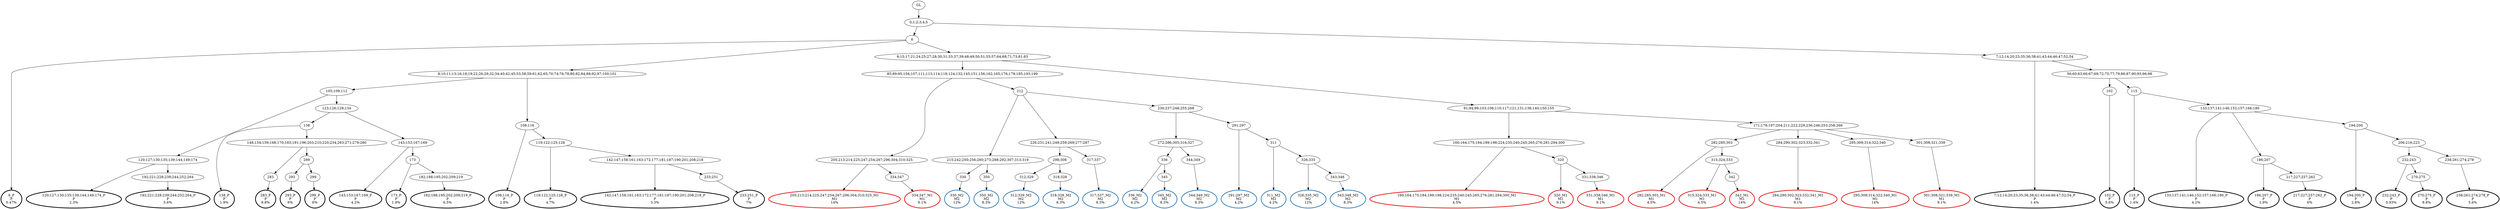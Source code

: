 digraph T {
	{
		rank=same
		109 [penwidth=3,colorscheme=set19,color=0,label="6_P\nP\n0.47%"]
		105 [penwidth=3,colorscheme=set19,color=0,label="120;127;130;135;139;144;149;174_P\nP\n2.3%"]
		103 [penwidth=3,colorscheme=set19,color=0,label="192;221;228;239;244;252;264_P\nP\n5.6%"]
		100 [penwidth=3,colorscheme=set19,color=0,label="138_P\nP\n1.9%"]
		97 [penwidth=3,colorscheme=set19,color=0,label="283_P\nP\n8.8%"]
		94 [penwidth=3,colorscheme=set19,color=0,label="293_P\nP\n6%"]
		92 [penwidth=3,colorscheme=set19,color=0,label="299_P\nP\n6%"]
		90 [penwidth=3,colorscheme=set19,color=0,label="143;153;167;169_P\nP\n4.2%"]
		88 [penwidth=3,colorscheme=set19,color=0,label="173_P\nP\n1.9%"]
		86 [penwidth=3,colorscheme=set19,color=0,label="182;188;195;202;209;219_P\nP\n6.5%"]
		84 [penwidth=3,colorscheme=set19,color=0,label="108;116_P\nP\n2.8%"]
		82 [penwidth=3,colorscheme=set19,color=0,label="119;122;125;128_P\nP\n4.7%"]
		80 [penwidth=3,colorscheme=set19,color=0,label="142;147;158;161;163;172;177;181;187;190;201;208;218_P\nP\n3.3%"]
		78 [penwidth=3,colorscheme=set19,color=0,label="233;251_P\nP\n7%"]
		76 [penwidth=3,colorscheme=set19,color=0,label="7;12;14;20;23;35;36;38;41;43;44;46;47;52;54_P\nP\n1.4%"]
		73 [penwidth=3,colorscheme=set19,color=0,label="102_P\nP\n5.6%"]
		71 [penwidth=3,colorscheme=set19,color=0,label="115_P\nP\n1.4%"]
		69 [penwidth=3,colorscheme=set19,color=0,label="133;137;141;146;152;157;166;180_P\nP\n4.2%"]
		67 [penwidth=3,colorscheme=set19,color=0,label="186;207_P\nP\n1.9%"]
		65 [penwidth=3,colorscheme=set19,color=0,label="217;227;257;262_P\nP\n6%"]
		63 [penwidth=3,colorscheme=set19,color=0,label="194;200_P\nP\n2.8%"]
		60 [penwidth=3,colorscheme=set19,color=0,label="232;243_P\nP\n0.93%"]
		58 [penwidth=3,colorscheme=set19,color=0,label="270;275_P\nP\n8.8%"]
		56 [penwidth=3,colorscheme=set19,color=0,label="238;261;274;278_P\nP\n5.6%"]
		52 [penwidth=3,colorscheme=set19,color=1,label="205;213;214;225;247;254;267;296;304;310;325_M1\nM1\n14%"]
		50 [penwidth=3,colorscheme=set19,color=1,label="334;347_M1\nM1\n9.1%"]
		47 [penwidth=3,colorscheme=set19,color=1,label="160;164;175;184;189;198;224;235;240;245;265;276;281;294;300_M1\nM1\n4.5%"]
		45 [penwidth=3,colorscheme=set19,color=1,label="320_M1\nM1\n9.1%"]
		43 [penwidth=3,colorscheme=set19,color=1,label="331;338;346_M1\nM1\n9.1%"]
		40 [penwidth=3,colorscheme=set19,color=1,label="282;285;303_M1\nM1\n4.5%"]
		38 [penwidth=3,colorscheme=set19,color=1,label="315;324;333_M1\nM1\n4.5%"]
		36 [penwidth=3,colorscheme=set19,color=1,label="342_M1\nM1\n14%"]
		34 [penwidth=3,colorscheme=set19,color=1,label="284;290;302;323;332;341_M1\nM1\n9.1%"]
		32 [penwidth=3,colorscheme=set19,color=1,label="295;309;314;322;340_M1\nM1\n14%"]
		30 [penwidth=3,colorscheme=set19,color=1,label="301;308;321;339_M1\nM1\n9.1%"]
		26 [penwidth=3,colorscheme=set19,color=2,label="330_M2\nM2\n12%"]
		24 [penwidth=3,colorscheme=set19,color=2,label="350_M2\nM2\n8.3%"]
		20 [penwidth=3,colorscheme=set19,color=2,label="312;329_M2\nM2\n12%"]
		18 [penwidth=3,colorscheme=set19,color=2,label="318;328_M2\nM2\n8.3%"]
		16 [penwidth=3,colorscheme=set19,color=2,label="317;337_M2\nM2\n8.3%"]
		12 [penwidth=3,colorscheme=set19,color=2,label="336_M2\nM2\n4.2%"]
		10 [penwidth=3,colorscheme=set19,color=2,label="345_M2\nM2\n8.3%"]
		8 [penwidth=3,colorscheme=set19,color=2,label="344;349_M2\nM2\n8.3%"]
		6 [penwidth=3,colorscheme=set19,color=2,label="291;297_M2\nM2\n4.2%"]
		4 [penwidth=3,colorscheme=set19,color=2,label="311_M2\nM2\n4.2%"]
		2 [penwidth=3,colorscheme=set19,color=2,label="326;335_M2\nM2\n12%"]
		0 [penwidth=3,colorscheme=set19,color=2,label="343;348_M2\nM2\n8.3%"]
	}
	112 [label="GL"]
	111 [label="0;1;2;3;4;5"]
	110 [label="6"]
	108 [label="8;10;11;13;16;18;19;22;26;29;32;34;40;42;45;53;58;59;61;62;65;70;74;76;78;80;82;84;88;92;97;100;101"]
	107 [label="105;109;112"]
	106 [label="120;127;130;135;139;144;149;174"]
	104 [label="192;221;228;239;244;252;264"]
	102 [label="123;126;129;134"]
	101 [label="138"]
	99 [label="148;154;159;168;170;183;191;196;203;210;220;234;263;271;279;280"]
	98 [label="283"]
	96 [label="289"]
	95 [label="293"]
	93 [label="299"]
	91 [label="143;153;167;169"]
	89 [label="173"]
	87 [label="182;188;195;202;209;219"]
	85 [label="108;116"]
	83 [label="119;122;125;128"]
	81 [label="142;147;158;161;163;172;177;181;187;190;201;208;218"]
	79 [label="233;251"]
	77 [label="7;12;14;20;23;35;36;38;41;43;44;46;47;52;54"]
	75 [label="56;60;63;66;67;69;72;75;77;79;86;87;90;93;96;98"]
	74 [label="102"]
	72 [label="115"]
	70 [label="133;137;141;146;152;157;166;180"]
	68 [label="186;207"]
	66 [label="217;227;257;262"]
	64 [label="194;200"]
	62 [label="206;216;223"]
	61 [label="232;243"]
	59 [label="270;275"]
	57 [label="238;261;274;278"]
	55 [label="9;15;17;21;24;25;27;28;30;31;33;37;39;48;49;50;51;55;57;64;68;71;73;81;83"]
	54 [label="85;89;95;104;107;111;113;114;118;124;132;145;151;156;162;165;176;179;185;193;199"]
	53 [label="205;213;214;225;247;254;267;296;304;310;325"]
	51 [label="334;347"]
	49 [label="91;94;99;103;106;110;117;121;131;136;140;150;155"]
	48 [label="160;164;175;184;189;198;224;235;240;245;265;276;281;294;300"]
	46 [label="320"]
	44 [label="331;338;346"]
	42 [label="171;178;197;204;211;222;229;236;246;253;258;266"]
	41 [label="282;285;303"]
	39 [label="315;324;333"]
	37 [label="342"]
	35 [label="284;290;302;323;332;341"]
	33 [label="295;309;314;322;340"]
	31 [label="301;308;321;339"]
	29 [label="212"]
	28 [label="215;242;250;256;260;273;288;292;307;313;319"]
	27 [label="330"]
	25 [label="350"]
	23 [label="226;231;241;249;259;269;277;287"]
	22 [label="298;306"]
	21 [label="312;329"]
	19 [label="318;328"]
	17 [label="317;337"]
	15 [label="230;237;248;255;268"]
	14 [label="272;286;305;316;327"]
	13 [label="336"]
	11 [label="345"]
	9 [label="344;349"]
	7 [label="291;297"]
	5 [label="311"]
	3 [label="326;335"]
	1 [label="343;348"]
	112 -> 111
	111 -> 110
	111 -> 77
	110 -> 109
	110 -> 108
	110 -> 55
	108 -> 107
	108 -> 85
	107 -> 106
	107 -> 102
	106 -> 105
	106 -> 104
	104 -> 103
	102 -> 101
	102 -> 91
	101 -> 100
	101 -> 99
	99 -> 98
	99 -> 96
	98 -> 97
	96 -> 95
	96 -> 93
	95 -> 94
	93 -> 92
	91 -> 90
	91 -> 89
	89 -> 88
	89 -> 87
	87 -> 86
	85 -> 84
	85 -> 83
	83 -> 82
	83 -> 81
	81 -> 80
	81 -> 79
	79 -> 78
	77 -> 76
	77 -> 75
	75 -> 74
	75 -> 72
	74 -> 73
	72 -> 71
	72 -> 70
	70 -> 69
	70 -> 68
	70 -> 64
	68 -> 67
	68 -> 66
	66 -> 65
	64 -> 63
	64 -> 62
	62 -> 61
	62 -> 57
	61 -> 60
	61 -> 59
	59 -> 58
	57 -> 56
	55 -> 54
	55 -> 49
	54 -> 53
	54 -> 29
	53 -> 52
	53 -> 51
	51 -> 50
	49 -> 48
	49 -> 42
	48 -> 47
	48 -> 46
	46 -> 45
	46 -> 44
	44 -> 43
	42 -> 41
	42 -> 35
	42 -> 33
	42 -> 31
	41 -> 40
	41 -> 39
	39 -> 38
	39 -> 37
	37 -> 36
	35 -> 34
	33 -> 32
	31 -> 30
	29 -> 28
	29 -> 23
	29 -> 15
	28 -> 27
	28 -> 25
	27 -> 26
	25 -> 24
	23 -> 22
	23 -> 17
	22 -> 21
	22 -> 19
	21 -> 20
	19 -> 18
	17 -> 16
	15 -> 14
	15 -> 7
	14 -> 13
	14 -> 9
	13 -> 12
	13 -> 11
	11 -> 10
	9 -> 8
	7 -> 6
	7 -> 5
	5 -> 4
	5 -> 3
	3 -> 2
	3 -> 1
	1 -> 0
}
